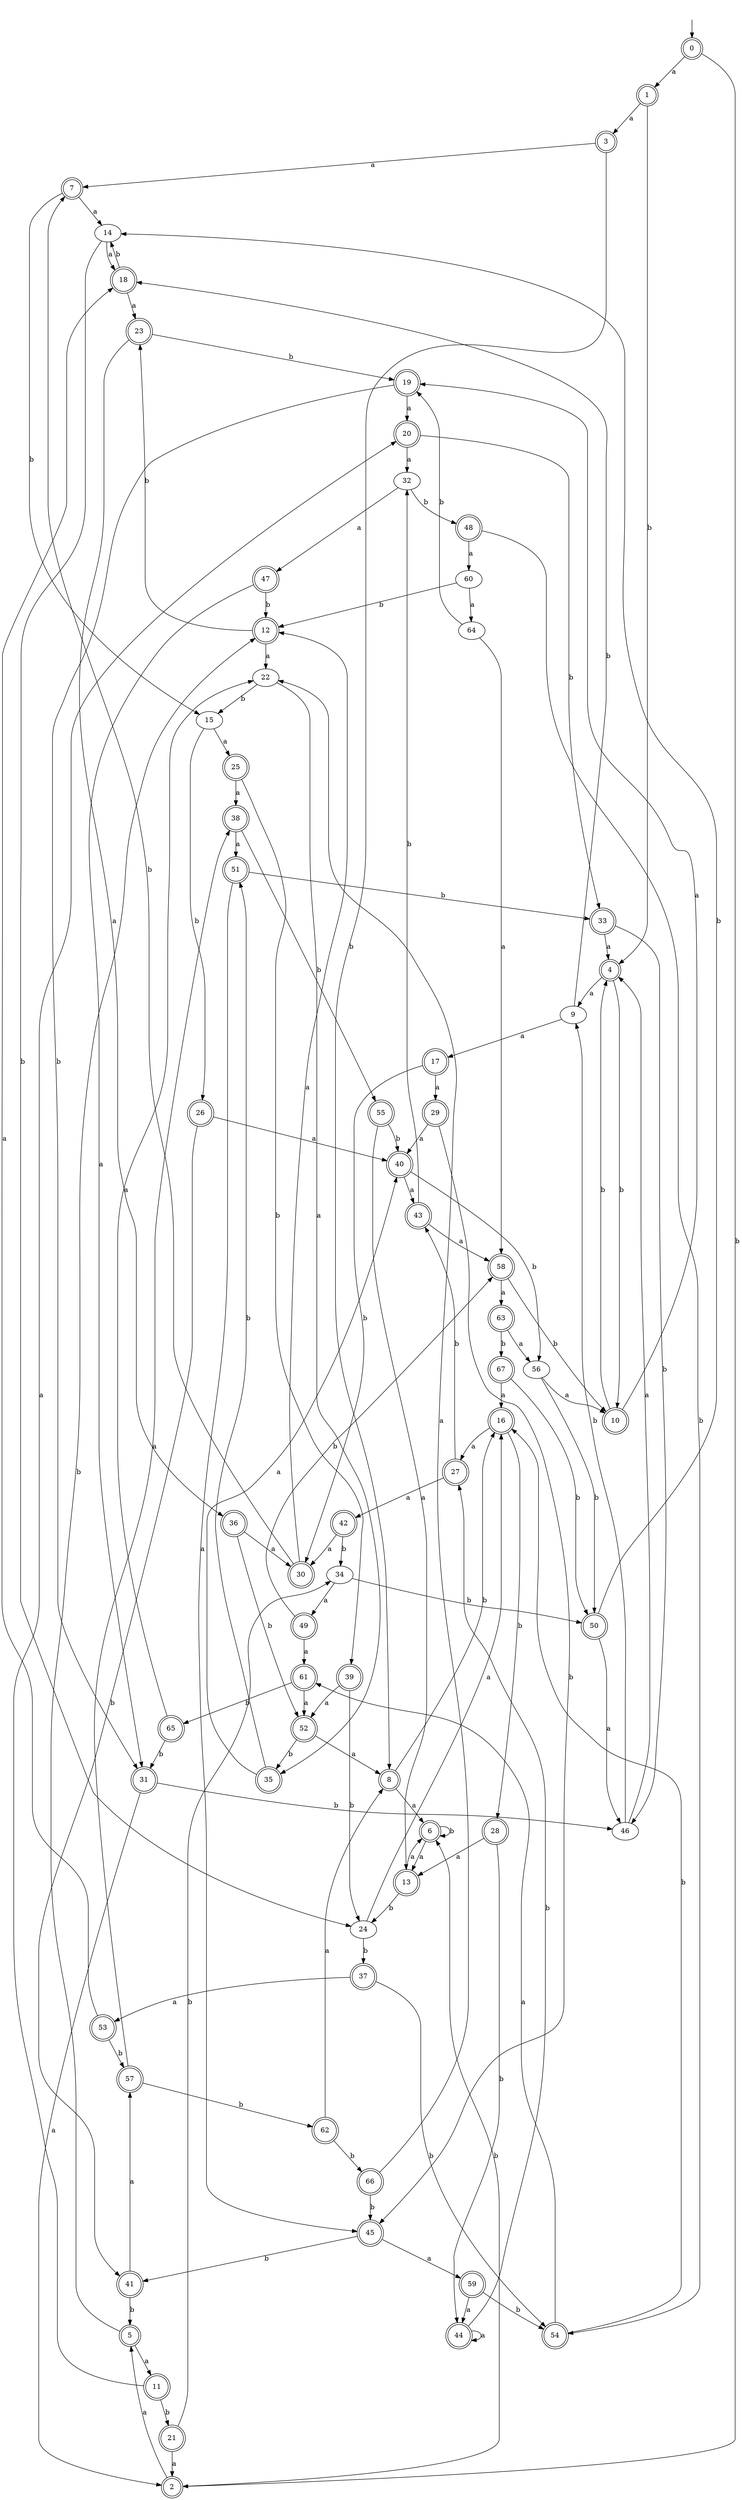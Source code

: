 digraph RandomDFA {
  __start0 [label="", shape=none];
  __start0 -> 0 [label=""];
  0 [shape=circle] [shape=doublecircle]
  0 -> 1 [label="a"]
  0 -> 2 [label="b"]
  1 [shape=doublecircle]
  1 -> 3 [label="a"]
  1 -> 4 [label="b"]
  2 [shape=doublecircle]
  2 -> 5 [label="a"]
  2 -> 6 [label="b"]
  3 [shape=doublecircle]
  3 -> 7 [label="a"]
  3 -> 8 [label="b"]
  4 [shape=doublecircle]
  4 -> 9 [label="a"]
  4 -> 10 [label="b"]
  5 [shape=doublecircle]
  5 -> 11 [label="a"]
  5 -> 12 [label="b"]
  6 [shape=doublecircle]
  6 -> 13 [label="a"]
  6 -> 6 [label="b"]
  7 [shape=doublecircle]
  7 -> 14 [label="a"]
  7 -> 15 [label="b"]
  8 [shape=doublecircle]
  8 -> 6 [label="a"]
  8 -> 16 [label="b"]
  9
  9 -> 17 [label="a"]
  9 -> 18 [label="b"]
  10 [shape=doublecircle]
  10 -> 19 [label="a"]
  10 -> 4 [label="b"]
  11 [shape=doublecircle]
  11 -> 20 [label="a"]
  11 -> 21 [label="b"]
  12 [shape=doublecircle]
  12 -> 22 [label="a"]
  12 -> 23 [label="b"]
  13 [shape=doublecircle]
  13 -> 6 [label="a"]
  13 -> 24 [label="b"]
  14
  14 -> 18 [label="a"]
  14 -> 24 [label="b"]
  15
  15 -> 25 [label="a"]
  15 -> 26 [label="b"]
  16 [shape=doublecircle]
  16 -> 27 [label="a"]
  16 -> 28 [label="b"]
  17 [shape=doublecircle]
  17 -> 29 [label="a"]
  17 -> 30 [label="b"]
  18 [shape=doublecircle]
  18 -> 23 [label="a"]
  18 -> 14 [label="b"]
  19 [shape=doublecircle]
  19 -> 20 [label="a"]
  19 -> 31 [label="b"]
  20 [shape=doublecircle]
  20 -> 32 [label="a"]
  20 -> 33 [label="b"]
  21 [shape=doublecircle]
  21 -> 2 [label="a"]
  21 -> 34 [label="b"]
  22
  22 -> 35 [label="a"]
  22 -> 15 [label="b"]
  23 [shape=doublecircle]
  23 -> 36 [label="a"]
  23 -> 19 [label="b"]
  24
  24 -> 16 [label="a"]
  24 -> 37 [label="b"]
  25 [shape=doublecircle]
  25 -> 38 [label="a"]
  25 -> 39 [label="b"]
  26 [shape=doublecircle]
  26 -> 40 [label="a"]
  26 -> 41 [label="b"]
  27 [shape=doublecircle]
  27 -> 42 [label="a"]
  27 -> 43 [label="b"]
  28 [shape=doublecircle]
  28 -> 13 [label="a"]
  28 -> 44 [label="b"]
  29 [shape=doublecircle]
  29 -> 40 [label="a"]
  29 -> 45 [label="b"]
  30 [shape=doublecircle]
  30 -> 12 [label="a"]
  30 -> 7 [label="b"]
  31 [shape=doublecircle]
  31 -> 2 [label="a"]
  31 -> 46 [label="b"]
  32
  32 -> 47 [label="a"]
  32 -> 48 [label="b"]
  33 [shape=doublecircle]
  33 -> 4 [label="a"]
  33 -> 46 [label="b"]
  34
  34 -> 49 [label="a"]
  34 -> 50 [label="b"]
  35 [shape=doublecircle]
  35 -> 40 [label="a"]
  35 -> 51 [label="b"]
  36 [shape=doublecircle]
  36 -> 30 [label="a"]
  36 -> 52 [label="b"]
  37 [shape=doublecircle]
  37 -> 53 [label="a"]
  37 -> 54 [label="b"]
  38 [shape=doublecircle]
  38 -> 51 [label="a"]
  38 -> 55 [label="b"]
  39 [shape=doublecircle]
  39 -> 52 [label="a"]
  39 -> 24 [label="b"]
  40 [shape=doublecircle]
  40 -> 43 [label="a"]
  40 -> 56 [label="b"]
  41 [shape=doublecircle]
  41 -> 57 [label="a"]
  41 -> 5 [label="b"]
  42 [shape=doublecircle]
  42 -> 30 [label="a"]
  42 -> 34 [label="b"]
  43 [shape=doublecircle]
  43 -> 58 [label="a"]
  43 -> 32 [label="b"]
  44 [shape=doublecircle]
  44 -> 44 [label="a"]
  44 -> 27 [label="b"]
  45 [shape=doublecircle]
  45 -> 59 [label="a"]
  45 -> 41 [label="b"]
  46
  46 -> 4 [label="a"]
  46 -> 9 [label="b"]
  47 [shape=doublecircle]
  47 -> 31 [label="a"]
  47 -> 12 [label="b"]
  48 [shape=doublecircle]
  48 -> 60 [label="a"]
  48 -> 54 [label="b"]
  49 [shape=doublecircle]
  49 -> 61 [label="a"]
  49 -> 58 [label="b"]
  50 [shape=doublecircle]
  50 -> 46 [label="a"]
  50 -> 14 [label="b"]
  51 [shape=doublecircle]
  51 -> 45 [label="a"]
  51 -> 33 [label="b"]
  52 [shape=doublecircle]
  52 -> 8 [label="a"]
  52 -> 35 [label="b"]
  53 [shape=doublecircle]
  53 -> 18 [label="a"]
  53 -> 57 [label="b"]
  54 [shape=doublecircle]
  54 -> 61 [label="a"]
  54 -> 16 [label="b"]
  55 [shape=doublecircle]
  55 -> 13 [label="a"]
  55 -> 40 [label="b"]
  56
  56 -> 10 [label="a"]
  56 -> 50 [label="b"]
  57 [shape=doublecircle]
  57 -> 38 [label="a"]
  57 -> 62 [label="b"]
  58 [shape=doublecircle]
  58 -> 63 [label="a"]
  58 -> 10 [label="b"]
  59 [shape=doublecircle]
  59 -> 44 [label="a"]
  59 -> 54 [label="b"]
  60
  60 -> 64 [label="a"]
  60 -> 12 [label="b"]
  61 [shape=doublecircle]
  61 -> 52 [label="a"]
  61 -> 65 [label="b"]
  62 [shape=doublecircle]
  62 -> 8 [label="a"]
  62 -> 66 [label="b"]
  63 [shape=doublecircle]
  63 -> 56 [label="a"]
  63 -> 67 [label="b"]
  64
  64 -> 58 [label="a"]
  64 -> 19 [label="b"]
  65 [shape=doublecircle]
  65 -> 22 [label="a"]
  65 -> 31 [label="b"]
  66 [shape=doublecircle]
  66 -> 22 [label="a"]
  66 -> 45 [label="b"]
  67 [shape=doublecircle]
  67 -> 16 [label="a"]
  67 -> 50 [label="b"]
}
